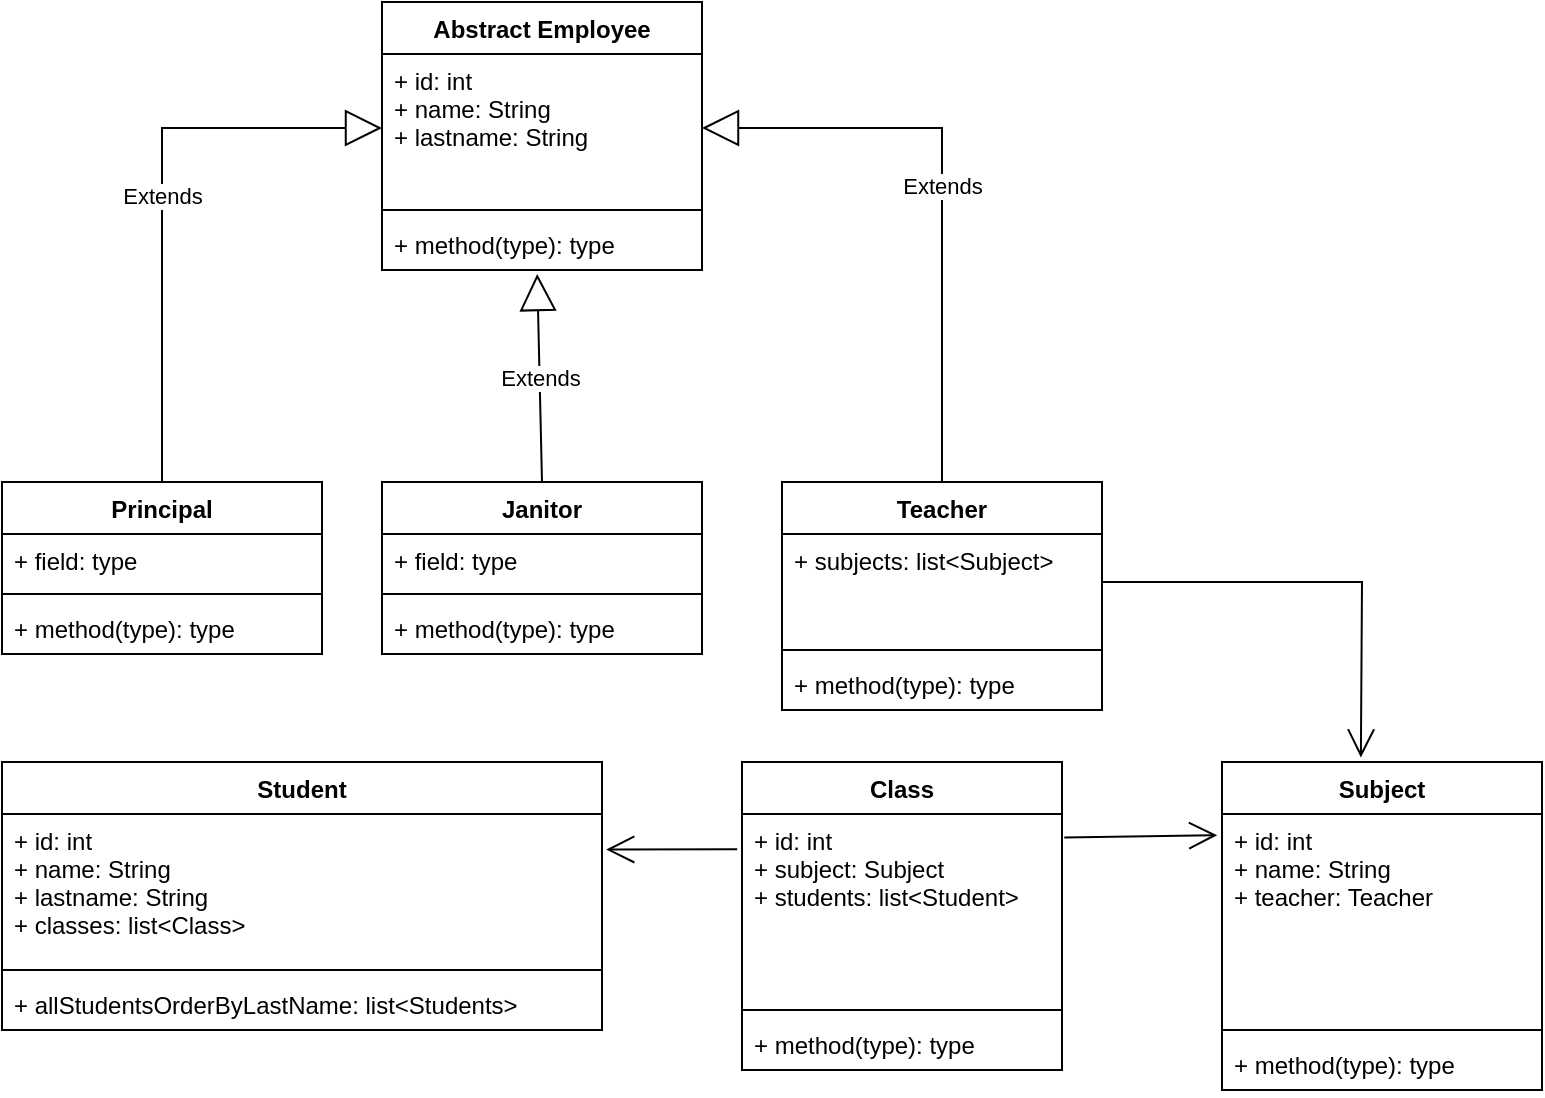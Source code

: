 <mxfile version="17.4.2" type="github">
  <diagram id="6AN_cO40GWESGTeyeJxN" name="Page-1">
    <mxGraphModel dx="782" dy="420" grid="1" gridSize="10" guides="1" tooltips="1" connect="1" arrows="1" fold="1" page="1" pageScale="1" pageWidth="827" pageHeight="1169" math="0" shadow="0">
      <root>
        <mxCell id="0" />
        <mxCell id="1" parent="0" />
        <mxCell id="7ud-lGu6QX58xXRVe8F9-2" value="Abstract Employee" style="swimlane;fontStyle=1;align=center;verticalAlign=top;childLayout=stackLayout;horizontal=1;startSize=26;horizontalStack=0;resizeParent=1;resizeParentMax=0;resizeLast=0;collapsible=1;marginBottom=0;" vertex="1" parent="1">
          <mxGeometry x="200" y="30" width="160" height="134" as="geometry" />
        </mxCell>
        <mxCell id="7ud-lGu6QX58xXRVe8F9-3" value="+ id: int&#xa;+ name: String&#xa;+ lastname: String" style="text;strokeColor=none;fillColor=none;align=left;verticalAlign=top;spacingLeft=4;spacingRight=4;overflow=hidden;rotatable=0;points=[[0,0.5],[1,0.5]];portConstraint=eastwest;" vertex="1" parent="7ud-lGu6QX58xXRVe8F9-2">
          <mxGeometry y="26" width="160" height="74" as="geometry" />
        </mxCell>
        <mxCell id="7ud-lGu6QX58xXRVe8F9-4" value="" style="line;strokeWidth=1;fillColor=none;align=left;verticalAlign=middle;spacingTop=-1;spacingLeft=3;spacingRight=3;rotatable=0;labelPosition=right;points=[];portConstraint=eastwest;" vertex="1" parent="7ud-lGu6QX58xXRVe8F9-2">
          <mxGeometry y="100" width="160" height="8" as="geometry" />
        </mxCell>
        <mxCell id="7ud-lGu6QX58xXRVe8F9-5" value="+ method(type): type" style="text;strokeColor=none;fillColor=none;align=left;verticalAlign=top;spacingLeft=4;spacingRight=4;overflow=hidden;rotatable=0;points=[[0,0.5],[1,0.5]];portConstraint=eastwest;" vertex="1" parent="7ud-lGu6QX58xXRVe8F9-2">
          <mxGeometry y="108" width="160" height="26" as="geometry" />
        </mxCell>
        <mxCell id="7ud-lGu6QX58xXRVe8F9-6" value="Principal" style="swimlane;fontStyle=1;align=center;verticalAlign=top;childLayout=stackLayout;horizontal=1;startSize=26;horizontalStack=0;resizeParent=1;resizeParentMax=0;resizeLast=0;collapsible=1;marginBottom=0;" vertex="1" parent="1">
          <mxGeometry x="10" y="270" width="160" height="86" as="geometry" />
        </mxCell>
        <mxCell id="7ud-lGu6QX58xXRVe8F9-7" value="+ field: type" style="text;strokeColor=none;fillColor=none;align=left;verticalAlign=top;spacingLeft=4;spacingRight=4;overflow=hidden;rotatable=0;points=[[0,0.5],[1,0.5]];portConstraint=eastwest;" vertex="1" parent="7ud-lGu6QX58xXRVe8F9-6">
          <mxGeometry y="26" width="160" height="26" as="geometry" />
        </mxCell>
        <mxCell id="7ud-lGu6QX58xXRVe8F9-8" value="" style="line;strokeWidth=1;fillColor=none;align=left;verticalAlign=middle;spacingTop=-1;spacingLeft=3;spacingRight=3;rotatable=0;labelPosition=right;points=[];portConstraint=eastwest;" vertex="1" parent="7ud-lGu6QX58xXRVe8F9-6">
          <mxGeometry y="52" width="160" height="8" as="geometry" />
        </mxCell>
        <mxCell id="7ud-lGu6QX58xXRVe8F9-9" value="+ method(type): type" style="text;strokeColor=none;fillColor=none;align=left;verticalAlign=top;spacingLeft=4;spacingRight=4;overflow=hidden;rotatable=0;points=[[0,0.5],[1,0.5]];portConstraint=eastwest;" vertex="1" parent="7ud-lGu6QX58xXRVe8F9-6">
          <mxGeometry y="60" width="160" height="26" as="geometry" />
        </mxCell>
        <mxCell id="7ud-lGu6QX58xXRVe8F9-10" value="Janitor" style="swimlane;fontStyle=1;align=center;verticalAlign=top;childLayout=stackLayout;horizontal=1;startSize=26;horizontalStack=0;resizeParent=1;resizeParentMax=0;resizeLast=0;collapsible=1;marginBottom=0;" vertex="1" parent="1">
          <mxGeometry x="200" y="270" width="160" height="86" as="geometry" />
        </mxCell>
        <mxCell id="7ud-lGu6QX58xXRVe8F9-11" value="+ field: type" style="text;strokeColor=none;fillColor=none;align=left;verticalAlign=top;spacingLeft=4;spacingRight=4;overflow=hidden;rotatable=0;points=[[0,0.5],[1,0.5]];portConstraint=eastwest;" vertex="1" parent="7ud-lGu6QX58xXRVe8F9-10">
          <mxGeometry y="26" width="160" height="26" as="geometry" />
        </mxCell>
        <mxCell id="7ud-lGu6QX58xXRVe8F9-12" value="" style="line;strokeWidth=1;fillColor=none;align=left;verticalAlign=middle;spacingTop=-1;spacingLeft=3;spacingRight=3;rotatable=0;labelPosition=right;points=[];portConstraint=eastwest;" vertex="1" parent="7ud-lGu6QX58xXRVe8F9-10">
          <mxGeometry y="52" width="160" height="8" as="geometry" />
        </mxCell>
        <mxCell id="7ud-lGu6QX58xXRVe8F9-13" value="+ method(type): type" style="text;strokeColor=none;fillColor=none;align=left;verticalAlign=top;spacingLeft=4;spacingRight=4;overflow=hidden;rotatable=0;points=[[0,0.5],[1,0.5]];portConstraint=eastwest;" vertex="1" parent="7ud-lGu6QX58xXRVe8F9-10">
          <mxGeometry y="60" width="160" height="26" as="geometry" />
        </mxCell>
        <mxCell id="7ud-lGu6QX58xXRVe8F9-14" value="Teacher" style="swimlane;fontStyle=1;align=center;verticalAlign=top;childLayout=stackLayout;horizontal=1;startSize=26;horizontalStack=0;resizeParent=1;resizeParentMax=0;resizeLast=0;collapsible=1;marginBottom=0;" vertex="1" parent="1">
          <mxGeometry x="400" y="270" width="160" height="114" as="geometry" />
        </mxCell>
        <mxCell id="7ud-lGu6QX58xXRVe8F9-15" value="+ subjects: list&lt;Subject&gt;" style="text;strokeColor=none;fillColor=none;align=left;verticalAlign=top;spacingLeft=4;spacingRight=4;overflow=hidden;rotatable=0;points=[[0,0.5],[1,0.5]];portConstraint=eastwest;" vertex="1" parent="7ud-lGu6QX58xXRVe8F9-14">
          <mxGeometry y="26" width="160" height="54" as="geometry" />
        </mxCell>
        <mxCell id="7ud-lGu6QX58xXRVe8F9-16" value="" style="line;strokeWidth=1;fillColor=none;align=left;verticalAlign=middle;spacingTop=-1;spacingLeft=3;spacingRight=3;rotatable=0;labelPosition=right;points=[];portConstraint=eastwest;" vertex="1" parent="7ud-lGu6QX58xXRVe8F9-14">
          <mxGeometry y="80" width="160" height="8" as="geometry" />
        </mxCell>
        <mxCell id="7ud-lGu6QX58xXRVe8F9-17" value="+ method(type): type" style="text;strokeColor=none;fillColor=none;align=left;verticalAlign=top;spacingLeft=4;spacingRight=4;overflow=hidden;rotatable=0;points=[[0,0.5],[1,0.5]];portConstraint=eastwest;" vertex="1" parent="7ud-lGu6QX58xXRVe8F9-14">
          <mxGeometry y="88" width="160" height="26" as="geometry" />
        </mxCell>
        <mxCell id="7ud-lGu6QX58xXRVe8F9-18" value="Student" style="swimlane;fontStyle=1;align=center;verticalAlign=top;childLayout=stackLayout;horizontal=1;startSize=26;horizontalStack=0;resizeParent=1;resizeParentMax=0;resizeLast=0;collapsible=1;marginBottom=0;" vertex="1" parent="1">
          <mxGeometry x="10" y="410" width="300" height="134" as="geometry" />
        </mxCell>
        <mxCell id="7ud-lGu6QX58xXRVe8F9-19" value="+ id: int&#xa;+ name: String&#xa;+ lastname: String&#xa;+ classes: list&lt;Class&gt;" style="text;strokeColor=none;fillColor=none;align=left;verticalAlign=top;spacingLeft=4;spacingRight=4;overflow=hidden;rotatable=0;points=[[0,0.5],[1,0.5]];portConstraint=eastwest;" vertex="1" parent="7ud-lGu6QX58xXRVe8F9-18">
          <mxGeometry y="26" width="300" height="74" as="geometry" />
        </mxCell>
        <mxCell id="7ud-lGu6QX58xXRVe8F9-20" value="" style="line;strokeWidth=1;fillColor=none;align=left;verticalAlign=middle;spacingTop=-1;spacingLeft=3;spacingRight=3;rotatable=0;labelPosition=right;points=[];portConstraint=eastwest;" vertex="1" parent="7ud-lGu6QX58xXRVe8F9-18">
          <mxGeometry y="100" width="300" height="8" as="geometry" />
        </mxCell>
        <mxCell id="7ud-lGu6QX58xXRVe8F9-21" value="+ allStudentsOrderByLastName: list&lt;Students&gt;" style="text;strokeColor=none;fillColor=none;align=left;verticalAlign=top;spacingLeft=4;spacingRight=4;overflow=hidden;rotatable=0;points=[[0,0.5],[1,0.5]];portConstraint=eastwest;" vertex="1" parent="7ud-lGu6QX58xXRVe8F9-18">
          <mxGeometry y="108" width="300" height="26" as="geometry" />
        </mxCell>
        <mxCell id="7ud-lGu6QX58xXRVe8F9-22" value="Subject" style="swimlane;fontStyle=1;align=center;verticalAlign=top;childLayout=stackLayout;horizontal=1;startSize=26;horizontalStack=0;resizeParent=1;resizeParentMax=0;resizeLast=0;collapsible=1;marginBottom=0;" vertex="1" parent="1">
          <mxGeometry x="620" y="410" width="160" height="164" as="geometry" />
        </mxCell>
        <mxCell id="7ud-lGu6QX58xXRVe8F9-23" value="+ id: int&#xa;+ name: String&#xa;+ teacher: Teacher" style="text;strokeColor=none;fillColor=none;align=left;verticalAlign=top;spacingLeft=4;spacingRight=4;overflow=hidden;rotatable=0;points=[[0,0.5],[1,0.5]];portConstraint=eastwest;" vertex="1" parent="7ud-lGu6QX58xXRVe8F9-22">
          <mxGeometry y="26" width="160" height="104" as="geometry" />
        </mxCell>
        <mxCell id="7ud-lGu6QX58xXRVe8F9-24" value="" style="line;strokeWidth=1;fillColor=none;align=left;verticalAlign=middle;spacingTop=-1;spacingLeft=3;spacingRight=3;rotatable=0;labelPosition=right;points=[];portConstraint=eastwest;" vertex="1" parent="7ud-lGu6QX58xXRVe8F9-22">
          <mxGeometry y="130" width="160" height="8" as="geometry" />
        </mxCell>
        <mxCell id="7ud-lGu6QX58xXRVe8F9-25" value="+ method(type): type" style="text;strokeColor=none;fillColor=none;align=left;verticalAlign=top;spacingLeft=4;spacingRight=4;overflow=hidden;rotatable=0;points=[[0,0.5],[1,0.5]];portConstraint=eastwest;" vertex="1" parent="7ud-lGu6QX58xXRVe8F9-22">
          <mxGeometry y="138" width="160" height="26" as="geometry" />
        </mxCell>
        <mxCell id="7ud-lGu6QX58xXRVe8F9-26" value="Class" style="swimlane;fontStyle=1;align=center;verticalAlign=top;childLayout=stackLayout;horizontal=1;startSize=26;horizontalStack=0;resizeParent=1;resizeParentMax=0;resizeLast=0;collapsible=1;marginBottom=0;" vertex="1" parent="1">
          <mxGeometry x="380" y="410" width="160" height="154" as="geometry" />
        </mxCell>
        <mxCell id="7ud-lGu6QX58xXRVe8F9-27" value="+ id: int&#xa;+ subject: Subject&#xa;+ students: list&lt;Student&gt;&#xa;" style="text;strokeColor=none;fillColor=none;align=left;verticalAlign=top;spacingLeft=4;spacingRight=4;overflow=hidden;rotatable=0;points=[[0,0.5],[1,0.5]];portConstraint=eastwest;" vertex="1" parent="7ud-lGu6QX58xXRVe8F9-26">
          <mxGeometry y="26" width="160" height="94" as="geometry" />
        </mxCell>
        <mxCell id="7ud-lGu6QX58xXRVe8F9-28" value="" style="line;strokeWidth=1;fillColor=none;align=left;verticalAlign=middle;spacingTop=-1;spacingLeft=3;spacingRight=3;rotatable=0;labelPosition=right;points=[];portConstraint=eastwest;" vertex="1" parent="7ud-lGu6QX58xXRVe8F9-26">
          <mxGeometry y="120" width="160" height="8" as="geometry" />
        </mxCell>
        <mxCell id="7ud-lGu6QX58xXRVe8F9-29" value="+ method(type): type" style="text;strokeColor=none;fillColor=none;align=left;verticalAlign=top;spacingLeft=4;spacingRight=4;overflow=hidden;rotatable=0;points=[[0,0.5],[1,0.5]];portConstraint=eastwest;" vertex="1" parent="7ud-lGu6QX58xXRVe8F9-26">
          <mxGeometry y="128" width="160" height="26" as="geometry" />
        </mxCell>
        <mxCell id="7ud-lGu6QX58xXRVe8F9-30" value="Extends" style="endArrow=block;endSize=16;endFill=0;html=1;rounded=0;entryX=0;entryY=0.5;entryDx=0;entryDy=0;exitX=0.5;exitY=0;exitDx=0;exitDy=0;" edge="1" parent="1" source="7ud-lGu6QX58xXRVe8F9-6" target="7ud-lGu6QX58xXRVe8F9-3">
          <mxGeometry width="160" relative="1" as="geometry">
            <mxPoint x="50" y="130" as="sourcePoint" />
            <mxPoint x="210" y="130" as="targetPoint" />
            <Array as="points">
              <mxPoint x="90" y="93" />
            </Array>
          </mxGeometry>
        </mxCell>
        <mxCell id="7ud-lGu6QX58xXRVe8F9-31" value="Extends" style="endArrow=block;endSize=16;endFill=0;html=1;rounded=0;entryX=1;entryY=0.5;entryDx=0;entryDy=0;exitX=0.5;exitY=0;exitDx=0;exitDy=0;" edge="1" parent="1" source="7ud-lGu6QX58xXRVe8F9-14" target="7ud-lGu6QX58xXRVe8F9-3">
          <mxGeometry width="160" relative="1" as="geometry">
            <mxPoint x="110" y="200" as="sourcePoint" />
            <mxPoint x="210" y="103" as="targetPoint" />
            <Array as="points">
              <mxPoint x="480" y="93" />
            </Array>
          </mxGeometry>
        </mxCell>
        <mxCell id="7ud-lGu6QX58xXRVe8F9-33" value="Extends" style="endArrow=block;endSize=16;endFill=0;html=1;rounded=0;entryX=0.485;entryY=1.077;entryDx=0;entryDy=0;exitX=0.5;exitY=0;exitDx=0;exitDy=0;entryPerimeter=0;" edge="1" parent="1" source="7ud-lGu6QX58xXRVe8F9-10" target="7ud-lGu6QX58xXRVe8F9-5">
          <mxGeometry width="160" relative="1" as="geometry">
            <mxPoint x="490" y="240" as="sourcePoint" />
            <mxPoint x="370" y="103" as="targetPoint" />
            <Array as="points" />
          </mxGeometry>
        </mxCell>
        <mxCell id="7ud-lGu6QX58xXRVe8F9-38" value="" style="endArrow=open;endFill=1;endSize=12;html=1;rounded=0;entryX=0.434;entryY=-0.014;entryDx=0;entryDy=0;entryPerimeter=0;" edge="1" parent="1" target="7ud-lGu6QX58xXRVe8F9-22">
          <mxGeometry width="160" relative="1" as="geometry">
            <mxPoint x="560" y="320" as="sourcePoint" />
            <mxPoint x="720" y="320" as="targetPoint" />
            <Array as="points">
              <mxPoint x="690" y="320" />
            </Array>
          </mxGeometry>
        </mxCell>
        <mxCell id="7ud-lGu6QX58xXRVe8F9-39" value="" style="endArrow=open;endFill=1;endSize=12;html=1;rounded=0;entryX=-0.015;entryY=0.102;entryDx=0;entryDy=0;entryPerimeter=0;exitX=1.007;exitY=0.125;exitDx=0;exitDy=0;exitPerimeter=0;" edge="1" parent="1" source="7ud-lGu6QX58xXRVe8F9-27" target="7ud-lGu6QX58xXRVe8F9-23">
          <mxGeometry width="160" relative="1" as="geometry">
            <mxPoint x="570" y="330" as="sourcePoint" />
            <mxPoint x="679.44" y="447.704" as="targetPoint" />
            <Array as="points" />
          </mxGeometry>
        </mxCell>
        <mxCell id="7ud-lGu6QX58xXRVe8F9-40" value="" style="endArrow=open;endFill=1;endSize=12;html=1;rounded=0;entryX=1.007;entryY=0.24;entryDx=0;entryDy=0;exitX=-0.015;exitY=0.188;exitDx=0;exitDy=0;exitPerimeter=0;entryPerimeter=0;" edge="1" parent="1" source="7ud-lGu6QX58xXRVe8F9-27" target="7ud-lGu6QX58xXRVe8F9-19">
          <mxGeometry width="160" relative="1" as="geometry">
            <mxPoint x="491.12" y="487.75" as="sourcePoint" />
            <mxPoint x="607.6" y="486.608" as="targetPoint" />
            <Array as="points" />
          </mxGeometry>
        </mxCell>
      </root>
    </mxGraphModel>
  </diagram>
</mxfile>
